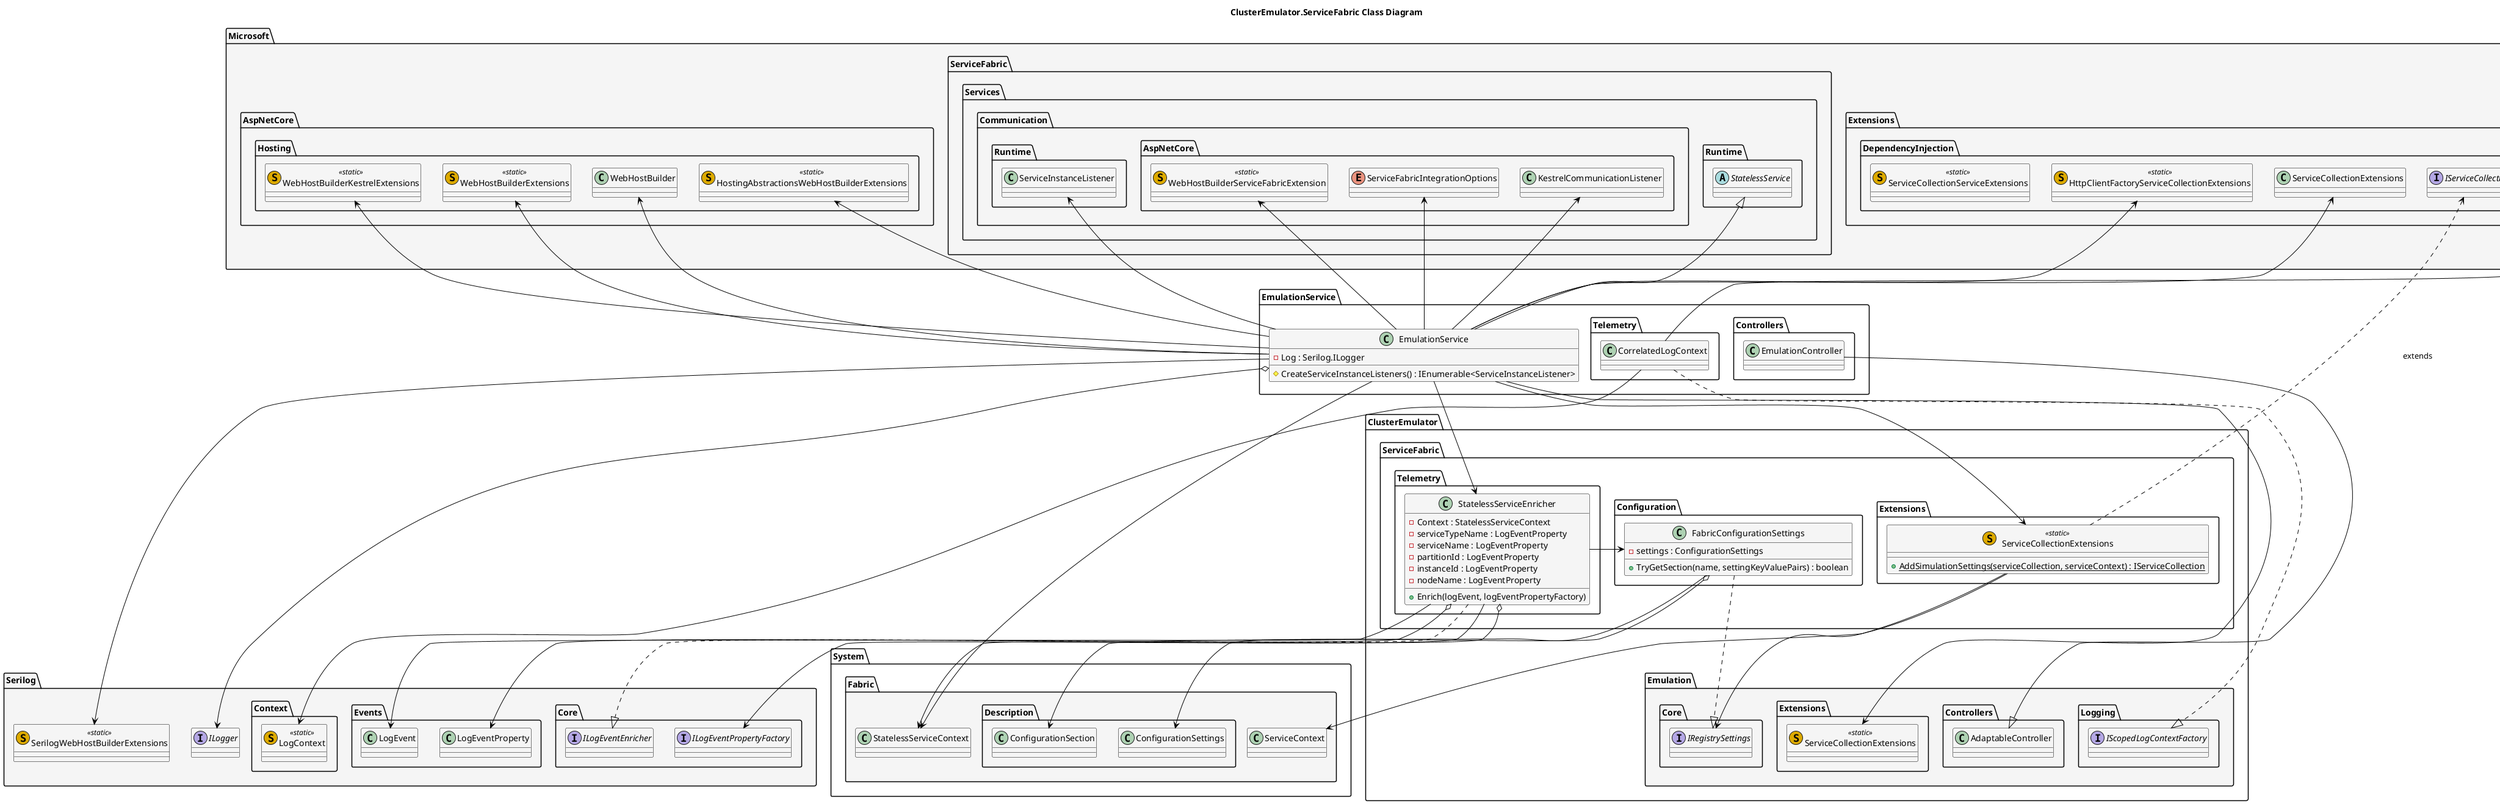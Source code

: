 @startuml

title ClusterEmulator.ServiceFabric Class Diagram

skinparam class {
    FontName Arial
    BorderColor black
    BackgroundColor whitesmoke
    ArrowColor black
}

namespace ClusterEmulator.ServiceFabric {
    namespace Configuration {
        class FabricConfigurationSettings {
            - settings : ConfigurationSettings
            + TryGetSection(name, settingKeyValuePairs) : boolean
        }
    }

    namespace Extensions {
        class ServiceCollectionExtensions << (S,#DDAA00) static >> {
            {static} + AddSimulationSettings(serviceCollection, serviceContext) : IServiceCollection
        }
    }

    namespace Telemetry {
        class StatelessServiceEnricher {
            - Context : StatelessServiceContext
            - serviceTypeName : LogEventProperty
            - serviceName : LogEventProperty
            - partitionId : LogEventProperty
            - instanceId : LogEventProperty
            - nodeName : LogEventProperty
            + Enrich(logEvent, logEventPropertyFactory)
        }
    }

    ClusterEmulator.ServiceFabric.Telemetry.StatelessServiceEnricher -> ClusterEmulator.ServiceFabric.Configuration.FabricConfigurationSettings
}


namespace EmulationService {
    namespace Controllers {
        class EmulationController
    }

    namespace Telemetry {
        class CorrelatedLogContext
    }

    class EmulationService {
        - Log : Serilog.ILogger
        # CreateServiceInstanceListeners() : IEnumerable<ServiceInstanceListener>
    }
}

namespace System.Fabric #whitesmoke {
    class StatelessServiceContext

    namespace Description {
        class ConfigurationSettings
        class ConfigurationSection
    }
}

namespace Serilog #whitesmoke {
    namespace Core {
        interface ILogEventEnricher
        interface ILogEventPropertyFactory
    }

    namespace Events {
        class LogEvent
        class LogEventProperty
    }

    namespace Context {
        class LogContext << (S,#DDAA00) static >>
    }

    interface ILogger
    class SerilogWebHostBuilderExtensions << (S,#DDAA00) static >>
}

namespace ClusterEmulator.Emulation #whitesmoke {
    namespace Core {
        interface IRegistrySettings
    }

    namespace Controllers {
        class AdaptableController
    }

    namespace Logging {
        interface IScopedLogContextFactory
    }

    namespace Extensions {
        class ServiceCollectionExtensions << (S,#DDAA00) static >>
    }
}

namespace Microsoft #whitesmoke {
    namespace AspNetCore {
        namespace Hosting {
            class WebHostBuilder
            class WebHostBuilderExtensions << (S,#DDAA00) static >>
            class WebHostBuilderKestrelExtensions << (S,#DDAA00) static >>
            class HostingAbstractionsWebHostBuilderExtensions << (S,#DDAA00) static >>
        }
    }

    namespace ServiceFabric {
        namespace Services {
            namespace Runtime {
                abstract StatelessService
            }

            namespace Communication {
                namespace Runtime {
                    class ServiceInstanceListener
                }

                namespace AspNetCore {
                    class KestrelCommunicationListener
                    class WebHostBuilderServiceFabricExtension << (S,#DDAA00) static >>
                    enum ServiceFabricIntegrationOptions
                }
            }
        }
    }

    namespace Extensions {
        namespace Primitives {
            class StringValues
        }

        namespace DependencyInjection {
            interface IServiceCollection
            class ServiceCollectionServiceExtensions << (S,#DDAA00) static >>
            class HttpClientFactoryServiceCollectionExtensions << (S,#DDAA00) static >>
        }
    }
}

'ClusterEmulator.ServiceFabric connections'
ClusterEmulator.ServiceFabric.Telemetry.StatelessServiceEnricher o--> Serilog.Events.LogEventProperty
ClusterEmulator.ServiceFabric.Telemetry.StatelessServiceEnricher o--> System.Fabric.StatelessServiceContext
ClusterEmulator.ServiceFabric.Telemetry.StatelessServiceEnricher --> Serilog.Events.LogEvent
ClusterEmulator.ServiceFabric.Telemetry.StatelessServiceEnricher --> Serilog.Core.ILogEventPropertyFactory
ClusterEmulator.ServiceFabric.Telemetry.StatelessServiceEnricher ..|> Serilog.Core.ILogEventEnricher

ClusterEmulator.ServiceFabric.Extensions.ServiceCollectionExtensions ..> Microsoft.Extensions.DependencyInjection.IServiceCollection : extends
ClusterEmulator.ServiceFabric.Extensions.ServiceCollectionExtensions --> System.Fabric.ServiceContext
ClusterEmulator.ServiceFabric.Extensions.ServiceCollectionExtensions --> ClusterEmulator.Emulation.Core.IRegistrySettings

ClusterEmulator.ServiceFabric.Configuration.FabricConfigurationSettings ..|> ClusterEmulator.Emulation.Core.IRegistrySettings
ClusterEmulator.ServiceFabric.Configuration.FabricConfigurationSettings o--> System.Fabric.Description.ConfigurationSettings
ClusterEmulator.ServiceFabric.Configuration.FabricConfigurationSettings --> System.Fabric.Description.ConfigurationSection


'Emulation Service Connections'
EmulationService.Controllers.EmulationController --|> ClusterEmulator.Emulation.Controllers.AdaptableController

EmulationService.Telemetry.CorrelatedLogContext ..|> ClusterEmulator.Emulation.Logging.IScopedLogContextFactory
EmulationService.Telemetry.CorrelatedLogContext --> Microsoft.Extensions.Primitives.StringValues
EmulationService.Telemetry.CorrelatedLogContext --> Serilog.Context.LogContext

EmulationService.EmulationService --|> Microsoft.ServiceFabric.Services.Runtime.StatelessService
EmulationService.EmulationService o--> Serilog.ILogger
EmulationService.EmulationService --> ClusterEmulator.ServiceFabric.Telemetry.StatelessServiceEnricher
EmulationService.EmulationService --> System.Fabric.StatelessServiceContext
EmulationService.EmulationService -up-> Microsoft.ServiceFabric.Services.Communication.Runtime.ServiceInstanceListener
EmulationService.EmulationService -up-> Microsoft.ServiceFabric.Services.Communication.AspNetCore.KestrelCommunicationListener
EmulationService.EmulationService -up-> Microsoft.ServiceFabric.Services.Communication.AspNetCore.ServiceFabricIntegrationOptions
EmulationService.EmulationService -up-> Microsoft.ServiceFabric.Services.Communication.AspNetCore.WebHostBuilderServiceFabricExtension
EmulationService.EmulationService -up-> Microsoft.AspNetCore.Hosting.WebHostBuilder
EmulationService.EmulationService -up-> Microsoft.AspNetCore.Hosting.WebHostBuilderExtensions
EmulationService.EmulationService -up-> Microsoft.AspNetCore.Hosting.WebHostBuilderKestrelExtensions
EmulationService.EmulationService -up-> Microsoft.AspNetCore.Hosting.HostingAbstractionsWebHostBuilderExtensions
EmulationService.EmulationService -up-> Microsoft.Extensions.DependencyInjection.ServiceCollectionExtensions
EmulationService.EmulationService -up-> Microsoft.Extensions.DependencyInjection.HttpClientFactoryServiceCollectionExtensions
EmulationService.EmulationService --> ClusterEmulator.ServiceFabric.Extensions.ServiceCollectionExtensions
EmulationService.EmulationService --> ClusterEmulator.Emulation.Extensions.ServiceCollectionExtensions
EmulationService.EmulationService --> Serilog.SerilogWebHostBuilderExtensions



@enduml